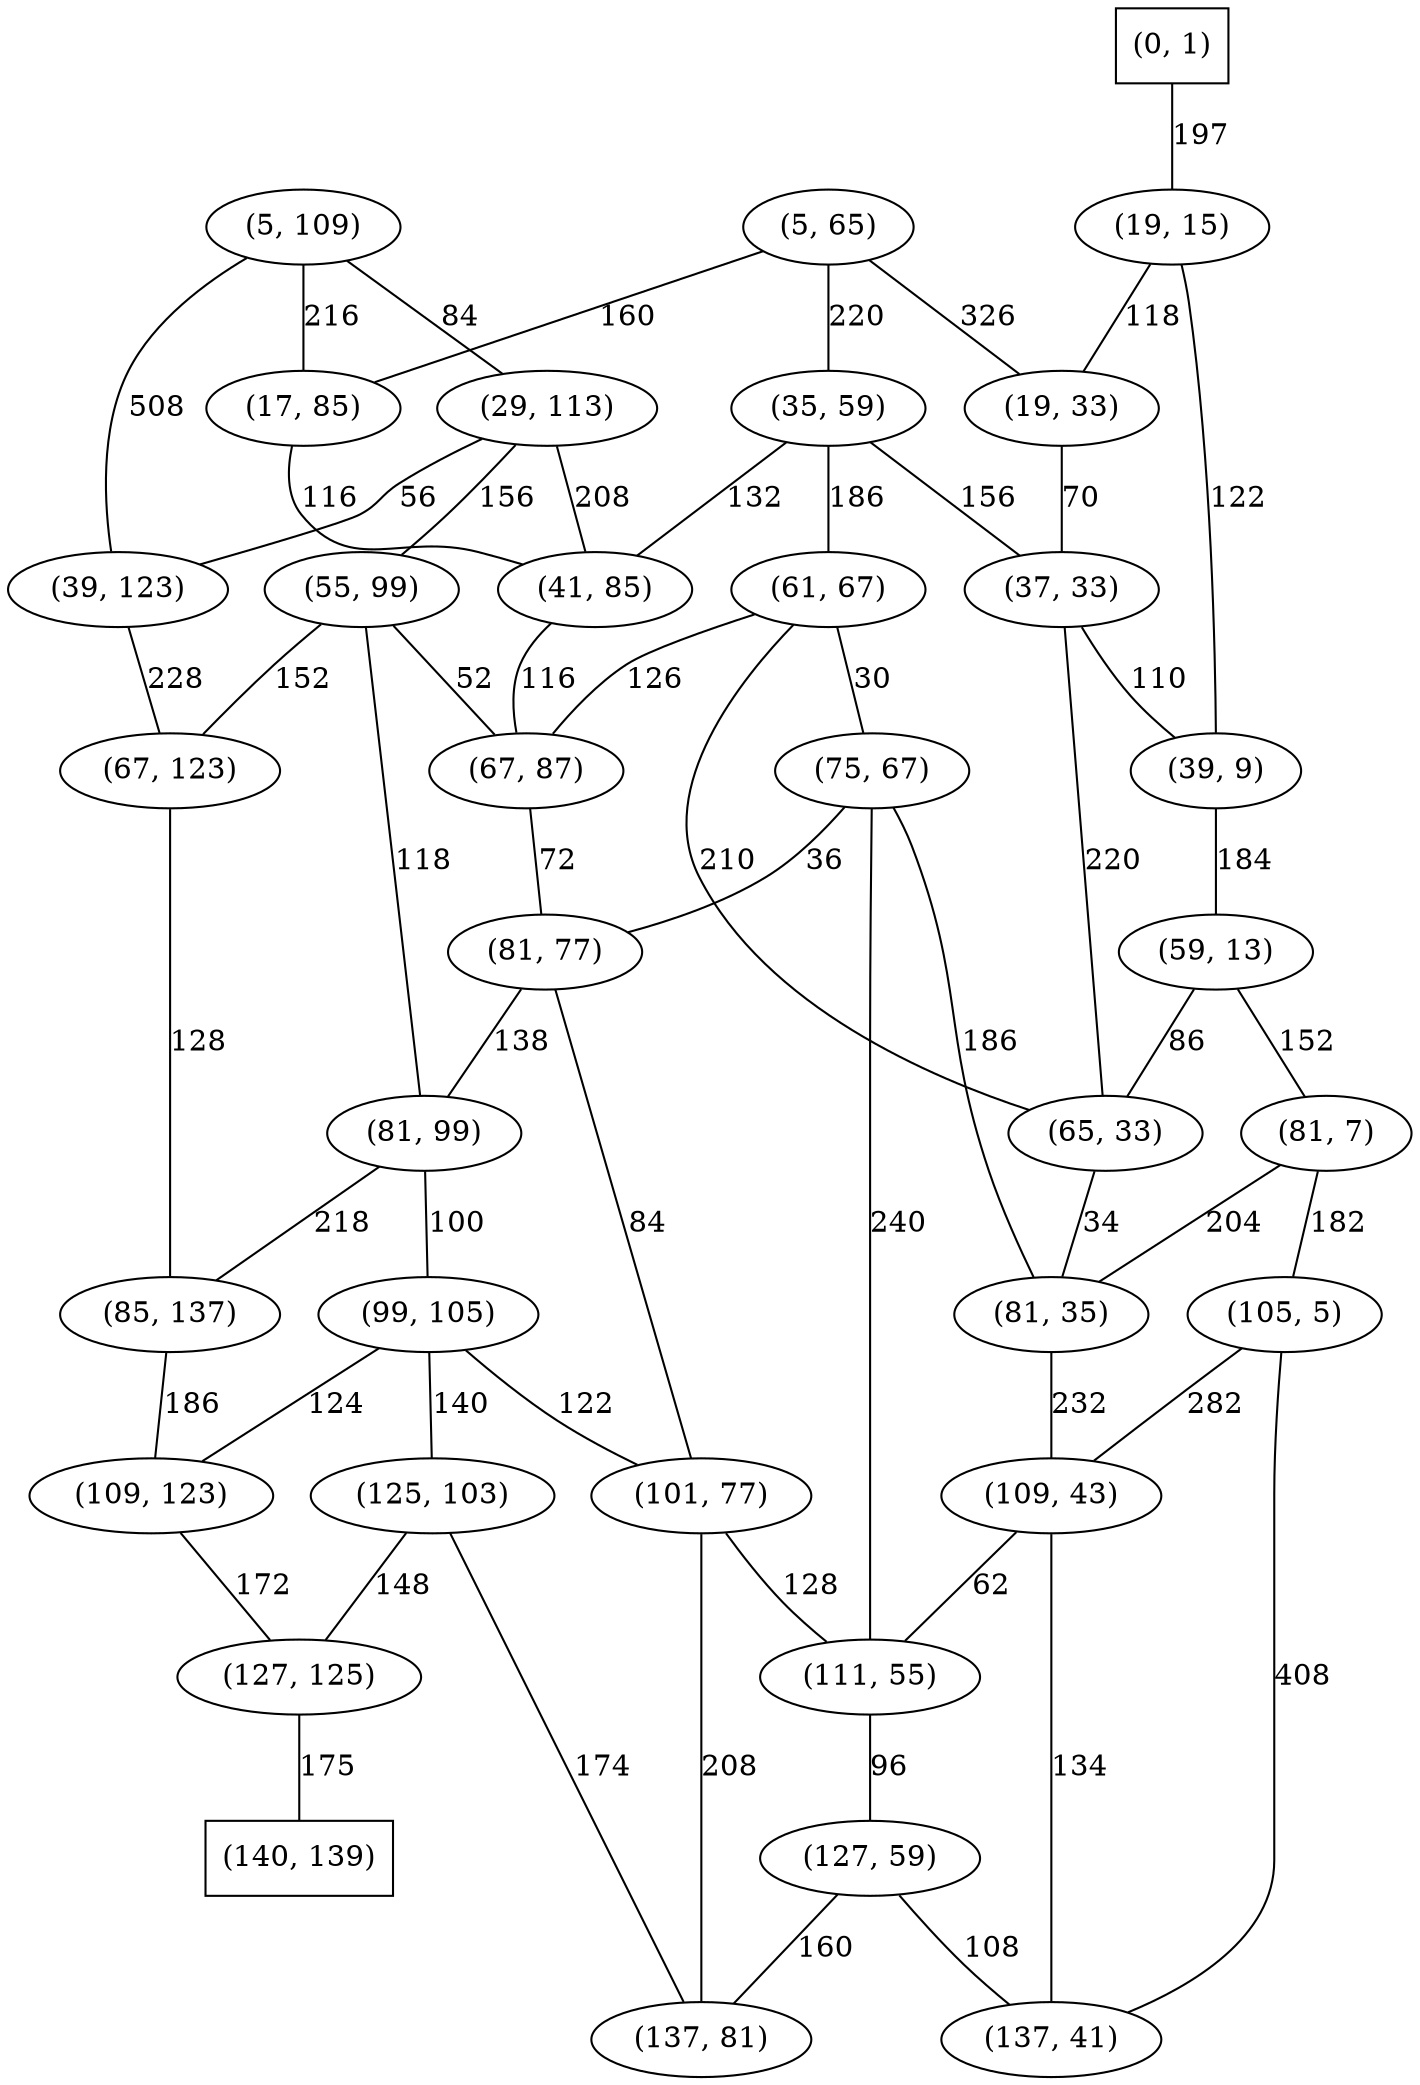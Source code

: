 graph {
    n_0_1[label="(0, 1)" shape=box];
    n_0_1 -- n_19_15 [label="197"];
    n_5_65[label="(5, 65)"];
    n_5_65 -- n_17_85 [label="160"];
    n_5_65 -- n_19_33 [label="326"];
    n_5_65 -- n_35_59 [label="220"];
    n_5_109[label="(5, 109)"];
    n_5_109 -- n_39_123 [label="508"];
    n_5_109 -- n_17_85 [label="216"];
    n_5_109 -- n_29_113 [label="84"];
    n_17_85[label="(17, 85)"];
    n_17_85 -- n_41_85 [label="116"];
    n_19_15[label="(19, 15)"];
    n_19_15 -- n_19_33 [label="118"];
    n_19_15 -- n_39_9 [label="122"];
    n_19_33[label="(19, 33)"];
    n_19_33 -- n_37_33 [label="70"];
    n_29_113[label="(29, 113)"];
    n_29_113 -- n_39_123 [label="56"];
    n_29_113 -- n_41_85 [label="208"];
    n_29_113 -- n_55_99 [label="156"];
    n_35_59[label="(35, 59)"];
    n_35_59 -- n_41_85 [label="132"];
    n_35_59 -- n_37_33 [label="156"];
    n_35_59 -- n_61_67 [label="186"];
    n_37_33[label="(37, 33)"];
    n_37_33 -- n_39_9 [label="110"];
    n_37_33 -- n_65_33 [label="220"];
    n_39_9[label="(39, 9)"];
    n_39_9 -- n_59_13 [label="184"];
    n_39_123[label="(39, 123)"];
    n_39_123 -- n_67_123 [label="228"];
    n_41_85[label="(41, 85)"];
    n_41_85 -- n_67_87 [label="116"];
    n_55_99[label="(55, 99)"];
    n_55_99 -- n_67_123 [label="152"];
    n_55_99 -- n_67_87 [label="52"];
    n_55_99 -- n_81_99 [label="118"];
    n_59_13[label="(59, 13)"];
    n_59_13 -- n_65_33 [label="86"];
    n_59_13 -- n_81_7 [label="152"];
    n_61_67[label="(61, 67)"];
    n_61_67 -- n_67_87 [label="126"];
    n_61_67 -- n_65_33 [label="210"];
    n_61_67 -- n_75_67 [label="30"];
    n_65_33[label="(65, 33)"];
    n_65_33 -- n_81_35 [label="34"];
    n_67_87[label="(67, 87)"];
    n_67_87 -- n_81_77 [label="72"];
    n_67_123[label="(67, 123)"];
    n_67_123 -- n_85_137 [label="128"];
    n_75_67[label="(75, 67)"];
    n_75_67 -- n_81_77 [label="36"];
    n_75_67 -- n_81_35 [label="186"];
    n_75_67 -- n_111_55 [label="240"];
    n_81_7[label="(81, 7)"];
    n_81_7 -- n_81_35 [label="204"];
    n_81_7 -- n_105_5 [label="182"];
    n_81_35[label="(81, 35)"];
    n_81_35 -- n_109_43 [label="232"];
    n_81_77[label="(81, 77)"];
    n_81_77 -- n_81_99 [label="138"];
    n_81_77 -- n_101_77 [label="84"];
    n_81_99[label="(81, 99)"];
    n_81_99 -- n_85_137 [label="218"];
    n_81_99 -- n_99_105 [label="100"];
    n_85_137[label="(85, 137)"];
    n_85_137 -- n_109_123 [label="186"];
    n_99_105[label="(99, 105)"];
    n_99_105 -- n_109_123 [label="124"];
    n_99_105 -- n_101_77 [label="122"];
    n_99_105 -- n_125_103 [label="140"];
    n_101_77[label="(101, 77)"];
    n_101_77 -- n_111_55 [label="128"];
    n_101_77 -- n_137_81 [label="208"];
    n_105_5[label="(105, 5)"];
    n_105_5 -- n_109_43 [label="282"];
    n_105_5 -- n_137_41 [label="408"];
    n_109_43[label="(109, 43)"];
    n_109_43 -- n_111_55 [label="62"];
    n_109_43 -- n_137_41 [label="134"];
    n_109_123[label="(109, 123)"];
    n_109_123 -- n_127_125 [label="172"];
    n_111_55[label="(111, 55)"];
    n_111_55 -- n_127_59 [label="96"];
    n_125_103[label="(125, 103)"];
    n_125_103 -- n_127_125 [label="148"];
    n_125_103 -- n_137_81 [label="174"];
    n_127_59[label="(127, 59)"];
    n_127_59 -- n_137_81 [label="160"];
    n_127_59 -- n_137_41 [label="108"];
    n_127_125[label="(127, 125)"];
    n_127_125 -- n_140_139 [label="175"];
    n_137_41[label="(137, 41)"];
    n_137_81[label="(137, 81)"];
    n_140_139[label="(140, 139)" shape=box];
}
